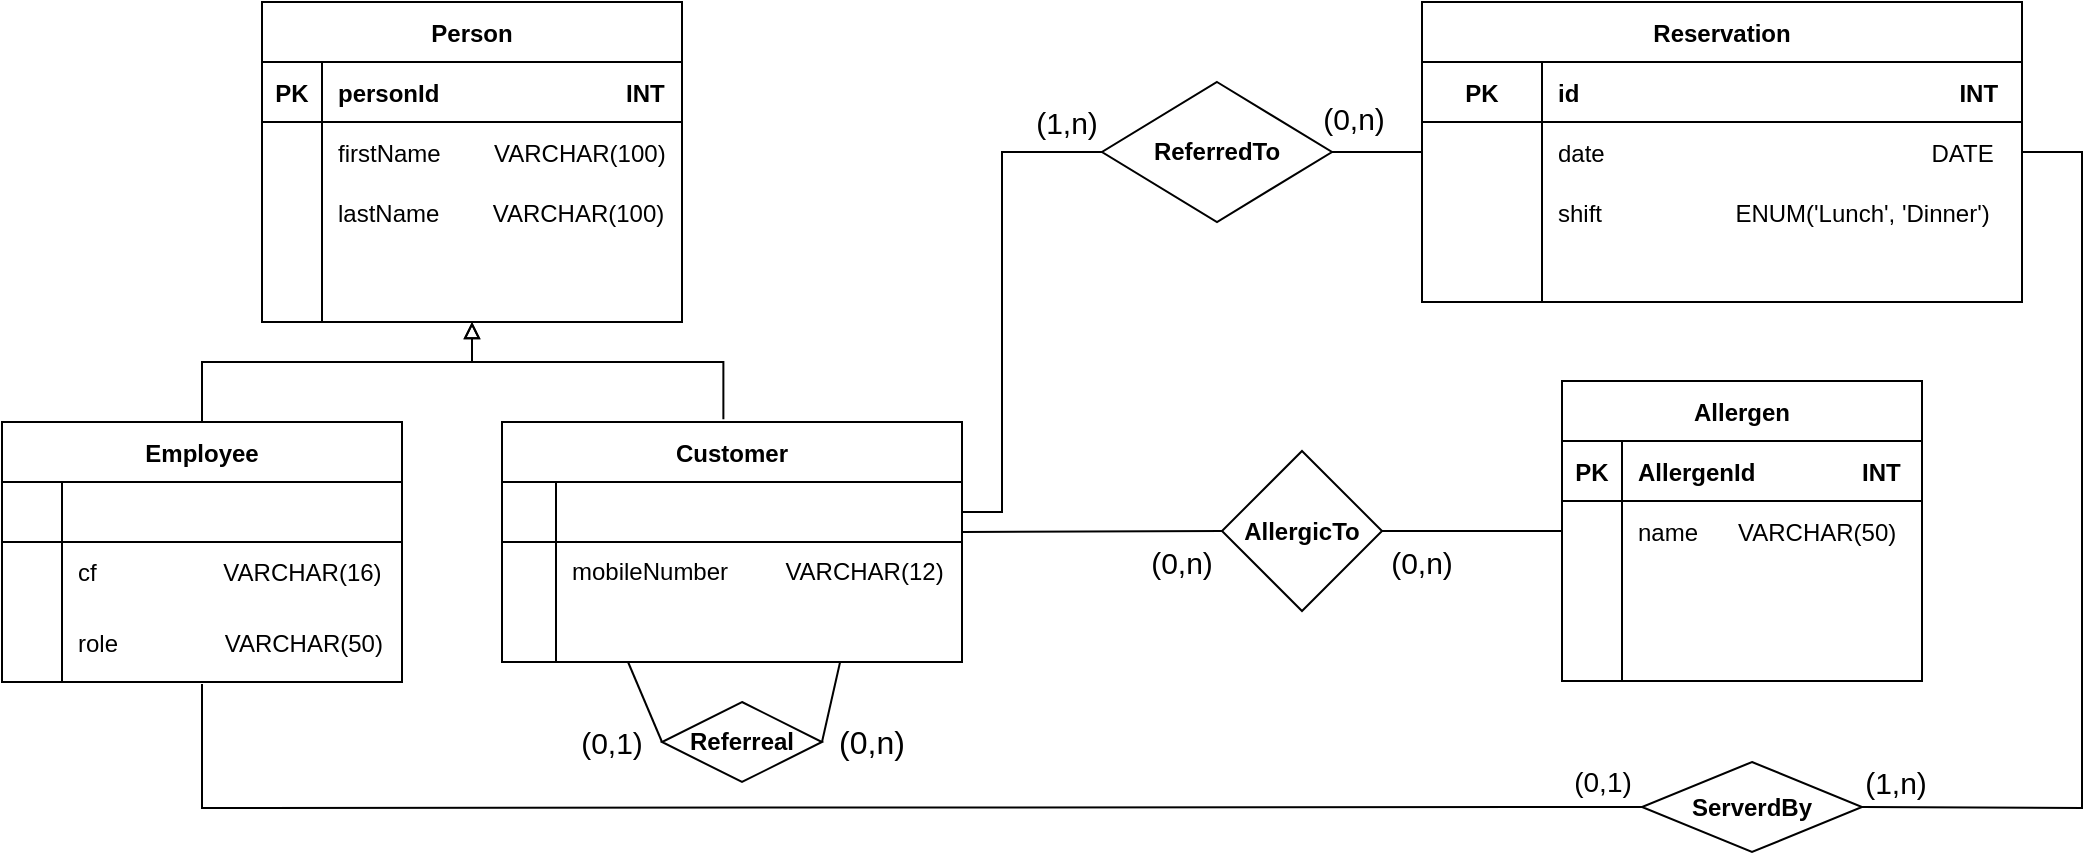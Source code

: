 <mxfile version="15.9.4" type="device"><diagram id="1aXHfnj2Hg2MPn0BLZoy" name="Page-1"><mxGraphModel dx="2302" dy="1057" grid="1" gridSize="10" guides="1" tooltips="1" connect="1" arrows="1" fold="1" page="1" pageScale="1" pageWidth="827" pageHeight="1169" math="0" shadow="0"><root><mxCell id="0"/><mxCell id="1" parent="0"/><mxCell id="R9F9SljsC6DmI7qh5kv6-1" value="Person" style="shape=table;startSize=30;container=1;collapsible=1;childLayout=tableLayout;fixedRows=1;rowLines=0;fontStyle=1;align=center;resizeLast=1;" parent="1" vertex="1"><mxGeometry x="330" y="140" width="210" height="160" as="geometry"/></mxCell><mxCell id="R9F9SljsC6DmI7qh5kv6-2" value="" style="shape=partialRectangle;collapsible=0;dropTarget=0;pointerEvents=0;fillColor=none;top=0;left=0;bottom=1;right=0;points=[[0,0.5],[1,0.5]];portConstraint=eastwest;" parent="R9F9SljsC6DmI7qh5kv6-1" vertex="1"><mxGeometry y="30" width="210" height="30" as="geometry"/></mxCell><mxCell id="R9F9SljsC6DmI7qh5kv6-3" value="PK" style="shape=partialRectangle;connectable=0;fillColor=none;top=0;left=0;bottom=0;right=0;fontStyle=1;overflow=hidden;" parent="R9F9SljsC6DmI7qh5kv6-2" vertex="1"><mxGeometry width="30" height="30" as="geometry"><mxRectangle width="30" height="30" as="alternateBounds"/></mxGeometry></mxCell><mxCell id="R9F9SljsC6DmI7qh5kv6-4" value="personId                            INT" style="shape=partialRectangle;connectable=0;fillColor=none;top=0;left=0;bottom=0;right=0;align=left;spacingLeft=6;fontStyle=1;overflow=hidden;" parent="R9F9SljsC6DmI7qh5kv6-2" vertex="1"><mxGeometry x="30" width="180" height="30" as="geometry"><mxRectangle width="180" height="30" as="alternateBounds"/></mxGeometry></mxCell><mxCell id="R9F9SljsC6DmI7qh5kv6-5" value="" style="shape=partialRectangle;collapsible=0;dropTarget=0;pointerEvents=0;fillColor=none;top=0;left=0;bottom=0;right=0;points=[[0,0.5],[1,0.5]];portConstraint=eastwest;" parent="R9F9SljsC6DmI7qh5kv6-1" vertex="1"><mxGeometry y="60" width="210" height="30" as="geometry"/></mxCell><mxCell id="R9F9SljsC6DmI7qh5kv6-6" value="" style="shape=partialRectangle;connectable=0;fillColor=none;top=0;left=0;bottom=0;right=0;editable=1;overflow=hidden;" parent="R9F9SljsC6DmI7qh5kv6-5" vertex="1"><mxGeometry width="30" height="30" as="geometry"><mxRectangle width="30" height="30" as="alternateBounds"/></mxGeometry></mxCell><mxCell id="R9F9SljsC6DmI7qh5kv6-7" value="firstName        VARCHAR(100)" style="shape=partialRectangle;connectable=0;fillColor=none;top=0;left=0;bottom=0;right=0;align=left;spacingLeft=6;overflow=hidden;" parent="R9F9SljsC6DmI7qh5kv6-5" vertex="1"><mxGeometry x="30" width="180" height="30" as="geometry"><mxRectangle width="180" height="30" as="alternateBounds"/></mxGeometry></mxCell><mxCell id="R9F9SljsC6DmI7qh5kv6-8" value="" style="shape=partialRectangle;collapsible=0;dropTarget=0;pointerEvents=0;fillColor=none;top=0;left=0;bottom=0;right=0;points=[[0,0.5],[1,0.5]];portConstraint=eastwest;" parent="R9F9SljsC6DmI7qh5kv6-1" vertex="1"><mxGeometry y="90" width="210" height="30" as="geometry"/></mxCell><mxCell id="R9F9SljsC6DmI7qh5kv6-9" value="" style="shape=partialRectangle;connectable=0;fillColor=none;top=0;left=0;bottom=0;right=0;editable=1;overflow=hidden;" parent="R9F9SljsC6DmI7qh5kv6-8" vertex="1"><mxGeometry width="30" height="30" as="geometry"><mxRectangle width="30" height="30" as="alternateBounds"/></mxGeometry></mxCell><mxCell id="R9F9SljsC6DmI7qh5kv6-10" value="lastName        VARCHAR(100)" style="shape=partialRectangle;connectable=0;fillColor=none;top=0;left=0;bottom=0;right=0;align=left;spacingLeft=6;overflow=hidden;" parent="R9F9SljsC6DmI7qh5kv6-8" vertex="1"><mxGeometry x="30" width="180" height="30" as="geometry"><mxRectangle width="180" height="30" as="alternateBounds"/></mxGeometry></mxCell><mxCell id="R9F9SljsC6DmI7qh5kv6-11" value="Employee" style="shape=table;startSize=30;container=1;collapsible=1;childLayout=tableLayout;fixedRows=1;rowLines=0;fontStyle=1;align=center;resizeLast=1;" parent="1" vertex="1"><mxGeometry x="200" y="350" width="200" height="130" as="geometry"/></mxCell><mxCell id="R9F9SljsC6DmI7qh5kv6-12" value="" style="shape=partialRectangle;collapsible=0;dropTarget=0;pointerEvents=0;fillColor=none;top=0;left=0;bottom=1;right=0;points=[[0,0.5],[1,0.5]];portConstraint=eastwest;" parent="R9F9SljsC6DmI7qh5kv6-11" vertex="1"><mxGeometry y="30" width="200" height="30" as="geometry"/></mxCell><mxCell id="R9F9SljsC6DmI7qh5kv6-13" value="" style="shape=partialRectangle;connectable=0;fillColor=none;top=0;left=0;bottom=0;right=0;fontStyle=1;overflow=hidden;" parent="R9F9SljsC6DmI7qh5kv6-12" vertex="1"><mxGeometry width="30" height="30" as="geometry"><mxRectangle width="30" height="30" as="alternateBounds"/></mxGeometry></mxCell><mxCell id="R9F9SljsC6DmI7qh5kv6-14" value="" style="shape=partialRectangle;connectable=0;fillColor=none;top=0;left=0;bottom=0;right=0;align=left;spacingLeft=6;fontStyle=1;overflow=hidden;" parent="R9F9SljsC6DmI7qh5kv6-12" vertex="1"><mxGeometry x="30" width="170" height="30" as="geometry"><mxRectangle width="170" height="30" as="alternateBounds"/></mxGeometry></mxCell><mxCell id="R9F9SljsC6DmI7qh5kv6-18" value="" style="shape=partialRectangle;collapsible=0;dropTarget=0;pointerEvents=0;fillColor=none;top=0;left=0;bottom=0;right=0;points=[[0,0.5],[1,0.5]];portConstraint=eastwest;" parent="R9F9SljsC6DmI7qh5kv6-11" vertex="1"><mxGeometry y="60" width="200" height="30" as="geometry"/></mxCell><mxCell id="R9F9SljsC6DmI7qh5kv6-19" value="" style="shape=partialRectangle;connectable=0;fillColor=none;top=0;left=0;bottom=0;right=0;editable=1;overflow=hidden;" parent="R9F9SljsC6DmI7qh5kv6-18" vertex="1"><mxGeometry width="30" height="30" as="geometry"><mxRectangle width="30" height="30" as="alternateBounds"/></mxGeometry></mxCell><mxCell id="R9F9SljsC6DmI7qh5kv6-20" value="" style="shape=partialRectangle;connectable=0;fillColor=none;top=0;left=0;bottom=0;right=0;align=left;spacingLeft=6;overflow=hidden;" parent="R9F9SljsC6DmI7qh5kv6-18" vertex="1"><mxGeometry x="30" width="170" height="30" as="geometry"><mxRectangle width="170" height="30" as="alternateBounds"/></mxGeometry></mxCell><mxCell id="R9F9SljsC6DmI7qh5kv6-15" value="" style="shape=partialRectangle;collapsible=0;dropTarget=0;pointerEvents=0;fillColor=none;top=0;left=0;bottom=0;right=0;points=[[0,0.5],[1,0.5]];portConstraint=eastwest;" parent="R9F9SljsC6DmI7qh5kv6-11" vertex="1"><mxGeometry y="90" width="200" height="40" as="geometry"/></mxCell><mxCell id="R9F9SljsC6DmI7qh5kv6-16" value="" style="shape=partialRectangle;connectable=0;fillColor=none;top=0;left=0;bottom=0;right=0;editable=1;overflow=hidden;" parent="R9F9SljsC6DmI7qh5kv6-15" vertex="1"><mxGeometry width="30" height="40" as="geometry"><mxRectangle width="30" height="40" as="alternateBounds"/></mxGeometry></mxCell><mxCell id="R9F9SljsC6DmI7qh5kv6-17" value="role                VARCHAR(50)" style="shape=partialRectangle;connectable=0;fillColor=none;top=0;left=0;bottom=0;right=0;align=left;spacingLeft=6;overflow=hidden;" parent="R9F9SljsC6DmI7qh5kv6-15" vertex="1"><mxGeometry x="30" width="170" height="40" as="geometry"><mxRectangle width="170" height="40" as="alternateBounds"/></mxGeometry></mxCell><mxCell id="R9F9SljsC6DmI7qh5kv6-22" value="" style="edgeStyle=elbowEdgeStyle;elbow=vertical;endArrow=block;html=1;rounded=0;strokeColor=#000000;endFill=0;exitX=0.5;exitY=0;exitDx=0;exitDy=0;entryX=0.5;entryY=1;entryDx=0;entryDy=0;" parent="1" source="R9F9SljsC6DmI7qh5kv6-11" edge="1" target="R9F9SljsC6DmI7qh5kv6-1"><mxGeometry width="50" height="50" relative="1" as="geometry"><mxPoint x="240" y="350" as="sourcePoint"/><mxPoint x="336" y="280" as="targetPoint"/><Array as="points"><mxPoint x="370" y="320"/><mxPoint x="420" y="320"/><mxPoint x="330" y="320"/><mxPoint x="320" y="320"/><mxPoint x="400" y="310"/><mxPoint x="370" y="325"/></Array></mxGeometry></mxCell><mxCell id="R9F9SljsC6DmI7qh5kv6-23" value="" style="edgeStyle=elbowEdgeStyle;elbow=vertical;endArrow=block;html=1;rounded=0;strokeColor=#000000;endFill=0;exitX=0.289;exitY=-0.03;exitDx=0;exitDy=0;exitPerimeter=0;entryX=0.5;entryY=1;entryDx=0;entryDy=0;" parent="1" target="R9F9SljsC6DmI7qh5kv6-1" edge="1"><mxGeometry width="50" height="50" relative="1" as="geometry"><mxPoint x="560.69" y="348.62" as="sourcePoint"/><mxPoint x="390" y="270" as="targetPoint"/><Array as="points"><mxPoint x="410" y="320"/><mxPoint x="380" y="300"/><mxPoint x="470" y="310"/><mxPoint x="580" y="330"/><mxPoint x="570" y="320"/><mxPoint x="450" y="320"/></Array></mxGeometry></mxCell><mxCell id="R9F9SljsC6DmI7qh5kv6-24" value="cf                   VARCHAR(16)" style="shape=partialRectangle;connectable=0;fillColor=none;top=0;left=0;bottom=0;right=0;align=left;spacingLeft=6;overflow=hidden;" parent="1" vertex="1"><mxGeometry x="230" y="409.5" width="240" height="30" as="geometry"><mxRectangle width="240" height="40" as="alternateBounds"/></mxGeometry></mxCell><mxCell id="R9F9SljsC6DmI7qh5kv6-25" value="&lt;b&gt;Referreal&lt;/b&gt;" style="rhombus;whiteSpace=wrap;html=1;fillColor=none;" parent="1" vertex="1"><mxGeometry x="530" y="490" width="80" height="40" as="geometry"/></mxCell><mxCell id="R9F9SljsC6DmI7qh5kv6-26" value="Reservation" style="shape=table;startSize=30;container=1;collapsible=1;childLayout=tableLayout;fixedRows=1;rowLines=0;fontStyle=1;align=center;resizeLast=1;fillColor=none;" parent="1" vertex="1"><mxGeometry x="910" y="140" width="300" height="150" as="geometry"/></mxCell><mxCell id="R9F9SljsC6DmI7qh5kv6-27" value="" style="shape=partialRectangle;collapsible=0;dropTarget=0;pointerEvents=0;fillColor=none;top=0;left=0;bottom=1;right=0;points=[[0,0.5],[1,0.5]];portConstraint=eastwest;" parent="R9F9SljsC6DmI7qh5kv6-26" vertex="1"><mxGeometry y="30" width="300" height="30" as="geometry"/></mxCell><mxCell id="R9F9SljsC6DmI7qh5kv6-28" value="PK" style="shape=partialRectangle;connectable=0;fillColor=none;top=0;left=0;bottom=0;right=0;fontStyle=1;overflow=hidden;" parent="R9F9SljsC6DmI7qh5kv6-27" vertex="1"><mxGeometry width="60" height="30" as="geometry"><mxRectangle width="60" height="30" as="alternateBounds"/></mxGeometry></mxCell><mxCell id="R9F9SljsC6DmI7qh5kv6-29" value="id                                                         INT" style="shape=partialRectangle;connectable=0;fillColor=none;top=0;left=0;bottom=0;right=0;align=left;spacingLeft=6;fontStyle=1;overflow=hidden;" parent="R9F9SljsC6DmI7qh5kv6-27" vertex="1"><mxGeometry x="60" width="240" height="30" as="geometry"><mxRectangle width="240" height="30" as="alternateBounds"/></mxGeometry></mxCell><mxCell id="R9F9SljsC6DmI7qh5kv6-33" value="" style="shape=partialRectangle;collapsible=0;dropTarget=0;pointerEvents=0;fillColor=none;top=0;left=0;bottom=0;right=0;points=[[0,0.5],[1,0.5]];portConstraint=eastwest;" parent="R9F9SljsC6DmI7qh5kv6-26" vertex="1"><mxGeometry y="60" width="300" height="30" as="geometry"/></mxCell><mxCell id="R9F9SljsC6DmI7qh5kv6-34" value="" style="shape=partialRectangle;connectable=0;fillColor=none;top=0;left=0;bottom=0;right=0;editable=1;overflow=hidden;" parent="R9F9SljsC6DmI7qh5kv6-33" vertex="1"><mxGeometry width="60" height="30" as="geometry"><mxRectangle width="60" height="30" as="alternateBounds"/></mxGeometry></mxCell><mxCell id="R9F9SljsC6DmI7qh5kv6-35" value="date                                                 DATE" style="shape=partialRectangle;connectable=0;fillColor=none;top=0;left=0;bottom=0;right=0;align=left;spacingLeft=6;overflow=hidden;" parent="R9F9SljsC6DmI7qh5kv6-33" vertex="1"><mxGeometry x="60" width="240" height="30" as="geometry"><mxRectangle width="240" height="30" as="alternateBounds"/></mxGeometry></mxCell><mxCell id="R9F9SljsC6DmI7qh5kv6-36" value="" style="shape=partialRectangle;collapsible=0;dropTarget=0;pointerEvents=0;fillColor=none;top=0;left=0;bottom=0;right=0;points=[[0,0.5],[1,0.5]];portConstraint=eastwest;" parent="R9F9SljsC6DmI7qh5kv6-26" vertex="1"><mxGeometry y="90" width="300" height="30" as="geometry"/></mxCell><mxCell id="R9F9SljsC6DmI7qh5kv6-37" value="" style="shape=partialRectangle;connectable=0;fillColor=none;top=0;left=0;bottom=0;right=0;editable=1;overflow=hidden;" parent="R9F9SljsC6DmI7qh5kv6-36" vertex="1"><mxGeometry width="60" height="30" as="geometry"><mxRectangle width="60" height="30" as="alternateBounds"/></mxGeometry></mxCell><mxCell id="R9F9SljsC6DmI7qh5kv6-38" value="shift                    ENUM('Lunch', 'Dinner')" style="shape=partialRectangle;connectable=0;fillColor=none;top=0;left=0;bottom=0;right=0;align=left;spacingLeft=6;overflow=hidden;" parent="R9F9SljsC6DmI7qh5kv6-36" vertex="1"><mxGeometry x="60" width="240" height="30" as="geometry"><mxRectangle width="240" height="30" as="alternateBounds"/></mxGeometry></mxCell><mxCell id="R9F9SljsC6DmI7qh5kv6-30" value="" style="shape=partialRectangle;collapsible=0;dropTarget=0;pointerEvents=0;fillColor=none;top=0;left=0;bottom=0;right=0;points=[[0,0.5],[1,0.5]];portConstraint=eastwest;" parent="R9F9SljsC6DmI7qh5kv6-26" vertex="1"><mxGeometry y="120" width="300" height="30" as="geometry"/></mxCell><mxCell id="R9F9SljsC6DmI7qh5kv6-31" value="" style="shape=partialRectangle;connectable=0;fillColor=none;top=0;left=0;bottom=0;right=0;editable=1;overflow=hidden;" parent="R9F9SljsC6DmI7qh5kv6-30" vertex="1"><mxGeometry width="60" height="30" as="geometry"><mxRectangle width="60" height="30" as="alternateBounds"/></mxGeometry></mxCell><mxCell id="R9F9SljsC6DmI7qh5kv6-32" value="" style="shape=partialRectangle;connectable=0;fillColor=none;top=0;left=0;bottom=0;right=0;align=left;spacingLeft=6;overflow=hidden;" parent="R9F9SljsC6DmI7qh5kv6-30" vertex="1"><mxGeometry x="60" width="240" height="30" as="geometry"><mxRectangle width="240" height="30" as="alternateBounds"/></mxGeometry></mxCell><mxCell id="R9F9SljsC6DmI7qh5kv6-40" value="Allergen" style="shape=table;startSize=30;container=1;collapsible=1;childLayout=tableLayout;fixedRows=1;rowLines=0;fontStyle=1;align=center;resizeLast=1;fillColor=none;" parent="1" vertex="1"><mxGeometry x="980" y="329.5" width="180" height="150" as="geometry"><mxRectangle x="1010" y="480" width="60" height="30" as="alternateBounds"/></mxGeometry></mxCell><mxCell id="R9F9SljsC6DmI7qh5kv6-41" value="" style="shape=partialRectangle;collapsible=0;dropTarget=0;pointerEvents=0;fillColor=none;top=0;left=0;bottom=1;right=0;points=[[0,0.5],[1,0.5]];portConstraint=eastwest;" parent="R9F9SljsC6DmI7qh5kv6-40" vertex="1"><mxGeometry y="30" width="180" height="30" as="geometry"/></mxCell><mxCell id="R9F9SljsC6DmI7qh5kv6-42" value="PK" style="shape=partialRectangle;connectable=0;fillColor=none;top=0;left=0;bottom=0;right=0;fontStyle=1;overflow=hidden;" parent="R9F9SljsC6DmI7qh5kv6-41" vertex="1"><mxGeometry width="30" height="30" as="geometry"><mxRectangle width="30" height="30" as="alternateBounds"/></mxGeometry></mxCell><mxCell id="R9F9SljsC6DmI7qh5kv6-43" value="AllergenId                INT" style="shape=partialRectangle;connectable=0;fillColor=none;top=0;left=0;bottom=0;right=0;align=left;spacingLeft=6;fontStyle=1;overflow=hidden;" parent="R9F9SljsC6DmI7qh5kv6-41" vertex="1"><mxGeometry x="30" width="150" height="30" as="geometry"><mxRectangle width="150" height="30" as="alternateBounds"/></mxGeometry></mxCell><mxCell id="R9F9SljsC6DmI7qh5kv6-44" value="" style="shape=partialRectangle;collapsible=0;dropTarget=0;pointerEvents=0;fillColor=none;top=0;left=0;bottom=0;right=0;points=[[0,0.5],[1,0.5]];portConstraint=eastwest;" parent="R9F9SljsC6DmI7qh5kv6-40" vertex="1"><mxGeometry y="60" width="180" height="30" as="geometry"/></mxCell><mxCell id="R9F9SljsC6DmI7qh5kv6-45" value="" style="shape=partialRectangle;connectable=0;fillColor=none;top=0;left=0;bottom=0;right=0;editable=1;overflow=hidden;" parent="R9F9SljsC6DmI7qh5kv6-44" vertex="1"><mxGeometry width="30" height="30" as="geometry"><mxRectangle width="30" height="30" as="alternateBounds"/></mxGeometry></mxCell><mxCell id="R9F9SljsC6DmI7qh5kv6-46" value="name      VARCHAR(50)" style="shape=partialRectangle;connectable=0;fillColor=none;top=0;left=0;bottom=0;right=0;align=left;spacingLeft=6;overflow=hidden;" parent="R9F9SljsC6DmI7qh5kv6-44" vertex="1"><mxGeometry x="30" width="150" height="30" as="geometry"><mxRectangle width="150" height="30" as="alternateBounds"/></mxGeometry></mxCell><mxCell id="R9F9SljsC6DmI7qh5kv6-47" value="" style="shape=partialRectangle;collapsible=0;dropTarget=0;pointerEvents=0;fillColor=none;top=0;left=0;bottom=0;right=0;points=[[0,0.5],[1,0.5]];portConstraint=eastwest;" parent="R9F9SljsC6DmI7qh5kv6-40" vertex="1"><mxGeometry y="90" width="180" height="30" as="geometry"/></mxCell><mxCell id="R9F9SljsC6DmI7qh5kv6-48" value="" style="shape=partialRectangle;connectable=0;fillColor=none;top=0;left=0;bottom=0;right=0;editable=1;overflow=hidden;" parent="R9F9SljsC6DmI7qh5kv6-47" vertex="1"><mxGeometry width="30" height="30" as="geometry"><mxRectangle width="30" height="30" as="alternateBounds"/></mxGeometry></mxCell><mxCell id="R9F9SljsC6DmI7qh5kv6-49" value="" style="shape=partialRectangle;connectable=0;fillColor=none;top=0;left=0;bottom=0;right=0;align=left;spacingLeft=6;overflow=hidden;" parent="R9F9SljsC6DmI7qh5kv6-47" vertex="1"><mxGeometry x="30" width="150" height="30" as="geometry"><mxRectangle width="150" height="30" as="alternateBounds"/></mxGeometry></mxCell><mxCell id="R9F9SljsC6DmI7qh5kv6-50" value="" style="shape=partialRectangle;collapsible=0;dropTarget=0;pointerEvents=0;fillColor=none;top=0;left=0;bottom=0;right=0;points=[[0,0.5],[1,0.5]];portConstraint=eastwest;" parent="R9F9SljsC6DmI7qh5kv6-40" vertex="1"><mxGeometry y="120" width="180" height="30" as="geometry"/></mxCell><mxCell id="R9F9SljsC6DmI7qh5kv6-51" value="" style="shape=partialRectangle;connectable=0;fillColor=none;top=0;left=0;bottom=0;right=0;editable=1;overflow=hidden;" parent="R9F9SljsC6DmI7qh5kv6-50" vertex="1"><mxGeometry width="30" height="30" as="geometry"><mxRectangle width="30" height="30" as="alternateBounds"/></mxGeometry></mxCell><mxCell id="R9F9SljsC6DmI7qh5kv6-52" value="" style="shape=partialRectangle;connectable=0;fillColor=none;top=0;left=0;bottom=0;right=0;align=left;spacingLeft=6;overflow=hidden;" parent="R9F9SljsC6DmI7qh5kv6-50" vertex="1"><mxGeometry x="30" width="150" height="30" as="geometry"><mxRectangle width="150" height="30" as="alternateBounds"/></mxGeometry></mxCell><mxCell id="R9F9SljsC6DmI7qh5kv6-53" value="&lt;b&gt;AllergicTo&lt;/b&gt;" style="rhombus;whiteSpace=wrap;html=1;fillColor=none;" parent="1" vertex="1"><mxGeometry x="810" y="364.5" width="80" height="80" as="geometry"/></mxCell><mxCell id="R9F9SljsC6DmI7qh5kv6-54" value="" style="endArrow=none;html=1;rounded=0;strokeColor=#000000;entryX=0;entryY=0.5;entryDx=0;entryDy=0;exitX=1;exitY=0.833;exitDx=0;exitDy=0;exitPerimeter=0;" parent="1" source="R9F9SljsC6DmI7qh5kv6-109" target="R9F9SljsC6DmI7qh5kv6-53" edge="1"><mxGeometry width="50" height="50" relative="1" as="geometry"><mxPoint x="710" y="391" as="sourcePoint"/><mxPoint x="770" y="190" as="targetPoint"/></mxGeometry></mxCell><mxCell id="R9F9SljsC6DmI7qh5kv6-55" value="" style="endArrow=none;html=1;rounded=0;strokeColor=#000000;entryX=0;entryY=0.5;entryDx=0;entryDy=0;" parent="1" target="R9F9SljsC6DmI7qh5kv6-44" edge="1"><mxGeometry width="50" height="50" relative="1" as="geometry"><mxPoint x="890" y="404.5" as="sourcePoint"/><mxPoint x="940" y="354.5" as="targetPoint"/></mxGeometry></mxCell><mxCell id="R9F9SljsC6DmI7qh5kv6-57" value="" style="endArrow=none;html=1;rounded=0;strokeColor=#000000;exitX=0;exitY=0.5;exitDx=0;exitDy=0;entryX=0.274;entryY=1;entryDx=0;entryDy=0;entryPerimeter=0;" parent="1" source="R9F9SljsC6DmI7qh5kv6-25" target="R9F9SljsC6DmI7qh5kv6-115" edge="1"><mxGeometry width="50" height="50" relative="1" as="geometry"><mxPoint x="480" y="456" as="sourcePoint"/><mxPoint x="570" y="610" as="targetPoint"/></mxGeometry></mxCell><mxCell id="R9F9SljsC6DmI7qh5kv6-58" value="" style="endArrow=none;html=1;rounded=0;strokeColor=#000000;exitX=1;exitY=0.5;exitDx=0;exitDy=0;entryX=0.735;entryY=1;entryDx=0;entryDy=0;entryPerimeter=0;" parent="1" source="R9F9SljsC6DmI7qh5kv6-25" target="R9F9SljsC6DmI7qh5kv6-115" edge="1"><mxGeometry width="50" height="50" relative="1" as="geometry"><mxPoint x="645" y="500" as="sourcePoint"/><mxPoint x="658" y="580" as="targetPoint"/></mxGeometry></mxCell><mxCell id="R9F9SljsC6DmI7qh5kv6-59" value="(0,1)" style="text;html=1;strokeColor=none;fillColor=none;align=center;verticalAlign=middle;whiteSpace=wrap;rounded=0;fontSize=15;" parent="1" vertex="1"><mxGeometry x="490" y="500" width="30" height="20" as="geometry"/></mxCell><mxCell id="R9F9SljsC6DmI7qh5kv6-60" value="(0,n)" style="text;html=1;strokeColor=none;fillColor=none;align=center;verticalAlign=middle;whiteSpace=wrap;rounded=0;fontSize=16;" parent="1" vertex="1"><mxGeometry x="620" y="500" width="30" height="20" as="geometry"/></mxCell><mxCell id="R9F9SljsC6DmI7qh5kv6-62" value="&lt;font style=&quot;font-size: 15px&quot;&gt;(0,n)&lt;/font&gt;" style="text;html=1;strokeColor=none;fillColor=none;align=center;verticalAlign=middle;whiteSpace=wrap;rounded=0;fontSize=15;" parent="1" vertex="1"><mxGeometry x="890" y="409.5" width="40" height="20" as="geometry"/></mxCell><mxCell id="R9F9SljsC6DmI7qh5kv6-67" value="(0,n)" style="text;html=1;strokeColor=none;fillColor=none;align=center;verticalAlign=middle;whiteSpace=wrap;rounded=0;fontSize=15;" parent="1" vertex="1"><mxGeometry x="866" y="190" width="20" height="15" as="geometry"/></mxCell><mxCell id="R9F9SljsC6DmI7qh5kv6-68" value="&lt;b&gt;ReferredTo&lt;/b&gt;" style="rhombus;whiteSpace=wrap;html=1;fillColor=none;" parent="1" vertex="1"><mxGeometry x="750" y="180" width="115" height="70" as="geometry"/></mxCell><mxCell id="R9F9SljsC6DmI7qh5kv6-69" value="" style="endArrow=none;html=1;rounded=0;strokeColor=#000000;exitX=1;exitY=0.5;exitDx=0;exitDy=0;entryX=0;entryY=0.5;entryDx=0;entryDy=0;" parent="1" source="R9F9SljsC6DmI7qh5kv6-109" target="R9F9SljsC6DmI7qh5kv6-68" edge="1"><mxGeometry width="50" height="50" relative="1" as="geometry"><mxPoint x="710" y="350" as="sourcePoint"/><mxPoint x="800" y="280" as="targetPoint"/><Array as="points"><mxPoint x="700" y="395"/><mxPoint x="700" y="215"/></Array></mxGeometry></mxCell><mxCell id="R9F9SljsC6DmI7qh5kv6-71" value="(1,n)" style="text;html=1;strokeColor=none;fillColor=none;align=center;verticalAlign=middle;whiteSpace=wrap;rounded=0;strokeWidth=3;fontSize=15;" parent="1" vertex="1"><mxGeometry x="715" y="190" width="35" height="20" as="geometry"/></mxCell><mxCell id="R9F9SljsC6DmI7qh5kv6-73" value="" style="endArrow=none;html=1;rounded=0;fontSize=16;strokeColor=#000000;exitX=1;exitY=0.5;exitDx=0;exitDy=0;entryX=1;entryY=0.5;entryDx=0;entryDy=0;" parent="1" source="R9F9SljsC6DmI7qh5kv6-33" target="R9F9SljsC6DmI7qh5kv6-74" edge="1"><mxGeometry width="50" height="50" relative="1" as="geometry"><mxPoint x="1270" y="170" as="sourcePoint"/><mxPoint x="1400" y="155" as="targetPoint"/><Array as="points"><mxPoint x="1240" y="215"/><mxPoint x="1240" y="380"/><mxPoint x="1240" y="543"/></Array></mxGeometry></mxCell><mxCell id="R9F9SljsC6DmI7qh5kv6-74" value="&lt;b&gt;ServerdBy&lt;br&gt;&lt;/b&gt;" style="rhombus;whiteSpace=wrap;html=1;fillColor=none;" parent="1" vertex="1"><mxGeometry x="1020" y="520" width="110" height="45" as="geometry"/></mxCell><mxCell id="R9F9SljsC6DmI7qh5kv6-86" value="" style="endArrow=none;html=1;rounded=0;fontSize=16;fontColor=none;strokeColor=#000000;" parent="1" edge="1"><mxGeometry width="50" height="50" relative="1" as="geometry"><mxPoint x="360" y="300" as="sourcePoint"/><mxPoint x="360" y="260" as="targetPoint"/></mxGeometry></mxCell><mxCell id="R9F9SljsC6DmI7qh5kv6-87" value="" style="endArrow=none;html=1;rounded=0;fontSize=16;fontColor=none;strokeColor=#000000;entryX=0;entryY=0.5;entryDx=0;entryDy=0;exitX=0.5;exitY=1.025;exitDx=0;exitDy=0;exitPerimeter=0;" parent="1" source="R9F9SljsC6DmI7qh5kv6-15" target="R9F9SljsC6DmI7qh5kv6-74" edge="1"><mxGeometry width="50" height="50" relative="1" as="geometry"><mxPoint x="320" y="512" as="sourcePoint"/><mxPoint x="1224.25" y="149.5" as="targetPoint"/><Array as="points"><mxPoint x="300" y="543"/></Array></mxGeometry></mxCell><mxCell id="R9F9SljsC6DmI7qh5kv6-91" value="(1,n)" style="text;html=1;strokeColor=none;fillColor=none;align=center;verticalAlign=middle;whiteSpace=wrap;rounded=0;fontSize=15;fontColor=none;" parent="1" vertex="1"><mxGeometry x="1117" y="515" width="60" height="30" as="geometry"/></mxCell><mxCell id="R9F9SljsC6DmI7qh5kv6-108" value="Customer" style="shape=table;startSize=30;container=1;collapsible=0;childLayout=tableLayout;fixedRows=1;rowLines=0;fontStyle=1;align=center;pointerEvents=1;" parent="1" vertex="1"><mxGeometry x="450" y="350" width="230" height="120" as="geometry"/></mxCell><mxCell id="R9F9SljsC6DmI7qh5kv6-109" value="" style="shape=partialRectangle;html=1;whiteSpace=wrap;collapsible=0;dropTarget=0;pointerEvents=1;fillColor=none;top=0;left=0;bottom=1;right=0;points=[[0,0.5],[1,0.5]];portConstraint=eastwest;" parent="R9F9SljsC6DmI7qh5kv6-108" vertex="1"><mxGeometry y="30" width="230" height="30" as="geometry"/></mxCell><mxCell id="R9F9SljsC6DmI7qh5kv6-110" value="" style="shape=partialRectangle;html=1;whiteSpace=wrap;connectable=0;fillColor=none;top=0;left=0;bottom=0;right=0;overflow=hidden;pointerEvents=1;" parent="R9F9SljsC6DmI7qh5kv6-109" vertex="1"><mxGeometry width="27" height="30" as="geometry"><mxRectangle width="27" height="30" as="alternateBounds"/></mxGeometry></mxCell><mxCell id="R9F9SljsC6DmI7qh5kv6-111" value="" style="shape=partialRectangle;html=1;whiteSpace=wrap;connectable=0;fillColor=none;top=0;left=0;bottom=0;right=0;align=left;spacingLeft=6;overflow=hidden;pointerEvents=1;" parent="R9F9SljsC6DmI7qh5kv6-109" vertex="1"><mxGeometry x="27" width="203" height="30" as="geometry"><mxRectangle width="203" height="30" as="alternateBounds"/></mxGeometry></mxCell><mxCell id="R9F9SljsC6DmI7qh5kv6-112" value="" style="shape=partialRectangle;html=1;whiteSpace=wrap;collapsible=0;dropTarget=0;pointerEvents=1;fillColor=none;top=0;left=0;bottom=0;right=0;points=[[0,0.5],[1,0.5]];portConstraint=eastwest;" parent="R9F9SljsC6DmI7qh5kv6-108" vertex="1"><mxGeometry y="60" width="230" height="30" as="geometry"/></mxCell><mxCell id="R9F9SljsC6DmI7qh5kv6-113" value="" style="shape=partialRectangle;html=1;whiteSpace=wrap;connectable=0;fillColor=none;top=0;left=0;bottom=0;right=0;overflow=hidden;pointerEvents=1;" parent="R9F9SljsC6DmI7qh5kv6-112" vertex="1"><mxGeometry width="27" height="30" as="geometry"><mxRectangle width="27" height="30" as="alternateBounds"/></mxGeometry></mxCell><mxCell id="R9F9SljsC6DmI7qh5kv6-114" value="mobileNumber&lt;span style=&quot;white-space: pre&quot;&gt;&#9;&lt;/span&gt;&lt;span style=&quot;white-space: pre&quot;&gt;&#9;&lt;/span&gt;VARCHAR(12)" style="shape=partialRectangle;html=1;whiteSpace=wrap;connectable=0;fillColor=none;top=0;left=0;bottom=0;right=0;align=left;spacingLeft=6;overflow=hidden;pointerEvents=1;" parent="R9F9SljsC6DmI7qh5kv6-112" vertex="1"><mxGeometry x="27" width="203" height="30" as="geometry"><mxRectangle width="203" height="30" as="alternateBounds"/></mxGeometry></mxCell><mxCell id="R9F9SljsC6DmI7qh5kv6-115" value="" style="shape=partialRectangle;html=1;whiteSpace=wrap;collapsible=0;dropTarget=0;pointerEvents=1;fillColor=none;top=0;left=0;bottom=0;right=0;points=[[0,0.5],[1,0.5]];portConstraint=eastwest;" parent="R9F9SljsC6DmI7qh5kv6-108" vertex="1"><mxGeometry y="90" width="230" height="30" as="geometry"/></mxCell><mxCell id="R9F9SljsC6DmI7qh5kv6-116" value="" style="shape=partialRectangle;html=1;whiteSpace=wrap;connectable=0;fillColor=none;top=0;left=0;bottom=0;right=0;overflow=hidden;pointerEvents=1;" parent="R9F9SljsC6DmI7qh5kv6-115" vertex="1"><mxGeometry width="27" height="30" as="geometry"><mxRectangle width="27" height="30" as="alternateBounds"/></mxGeometry></mxCell><mxCell id="R9F9SljsC6DmI7qh5kv6-117" value="" style="shape=partialRectangle;html=1;whiteSpace=wrap;connectable=0;fillColor=none;top=0;left=0;bottom=0;right=0;align=left;spacingLeft=6;overflow=hidden;pointerEvents=1;" parent="R9F9SljsC6DmI7qh5kv6-115" vertex="1"><mxGeometry x="27" width="203" height="30" as="geometry"><mxRectangle width="203" height="30" as="alternateBounds"/></mxGeometry></mxCell><mxCell id="R9F9SljsC6DmI7qh5kv6-124" value="" style="endArrow=none;html=1;rounded=0;strokeColor=#000000;exitX=1;exitY=0.5;exitDx=0;exitDy=0;entryX=0;entryY=0.5;entryDx=0;entryDy=0;" parent="1" source="R9F9SljsC6DmI7qh5kv6-68" target="R9F9SljsC6DmI7qh5kv6-33" edge="1"><mxGeometry width="50" height="50" relative="1" as="geometry"><mxPoint x="935" y="214.5" as="sourcePoint"/><mxPoint x="1015" y="214.5" as="targetPoint"/></mxGeometry></mxCell><mxCell id="R9F9SljsC6DmI7qh5kv6-126" value="&lt;font style=&quot;font-size: 15px&quot;&gt;(0,n)&lt;/font&gt;" style="text;html=1;strokeColor=none;fillColor=none;align=center;verticalAlign=middle;whiteSpace=wrap;rounded=0;fontSize=15;" parent="1" vertex="1"><mxGeometry x="770" y="409.5" width="40" height="20" as="geometry"/></mxCell><mxCell id="R9F9SljsC6DmI7qh5kv6-127" value="&lt;font style=&quot;font-size: 14px&quot;&gt;(0,1)&lt;/font&gt;" style="text;html=1;align=center;verticalAlign=middle;resizable=0;points=[];autosize=1;strokeColor=none;fillColor=none;" parent="1" vertex="1"><mxGeometry x="980" y="520" width="40" height="20" as="geometry"/></mxCell></root></mxGraphModel></diagram></mxfile>